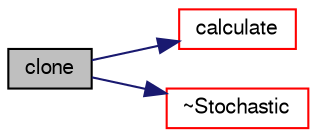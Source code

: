 digraph "clone"
{
  bgcolor="transparent";
  edge [fontname="FreeSans",fontsize="10",labelfontname="FreeSans",labelfontsize="10"];
  node [fontname="FreeSans",fontsize="10",shape=record];
  rankdir="LR";
  Node18 [label="clone",height=0.2,width=0.4,color="black", fillcolor="grey75", style="filled", fontcolor="black"];
  Node18 -> Node19 [color="midnightblue",fontsize="10",style="solid",fontname="FreeSans"];
  Node19 [label="calculate",height=0.2,width=0.4,color="red",URL="$a24246.html#afe1d8348c24e6589bc7c0b3f689316a7",tooltip="Member Functions. "];
  Node18 -> Node86 [color="midnightblue",fontsize="10",style="solid",fontname="FreeSans"];
  Node86 [label="~Stochastic",height=0.2,width=0.4,color="red",URL="$a24246.html#a7e7959df6214bab2730fdf0b124973db",tooltip="Destructor. "];
}
